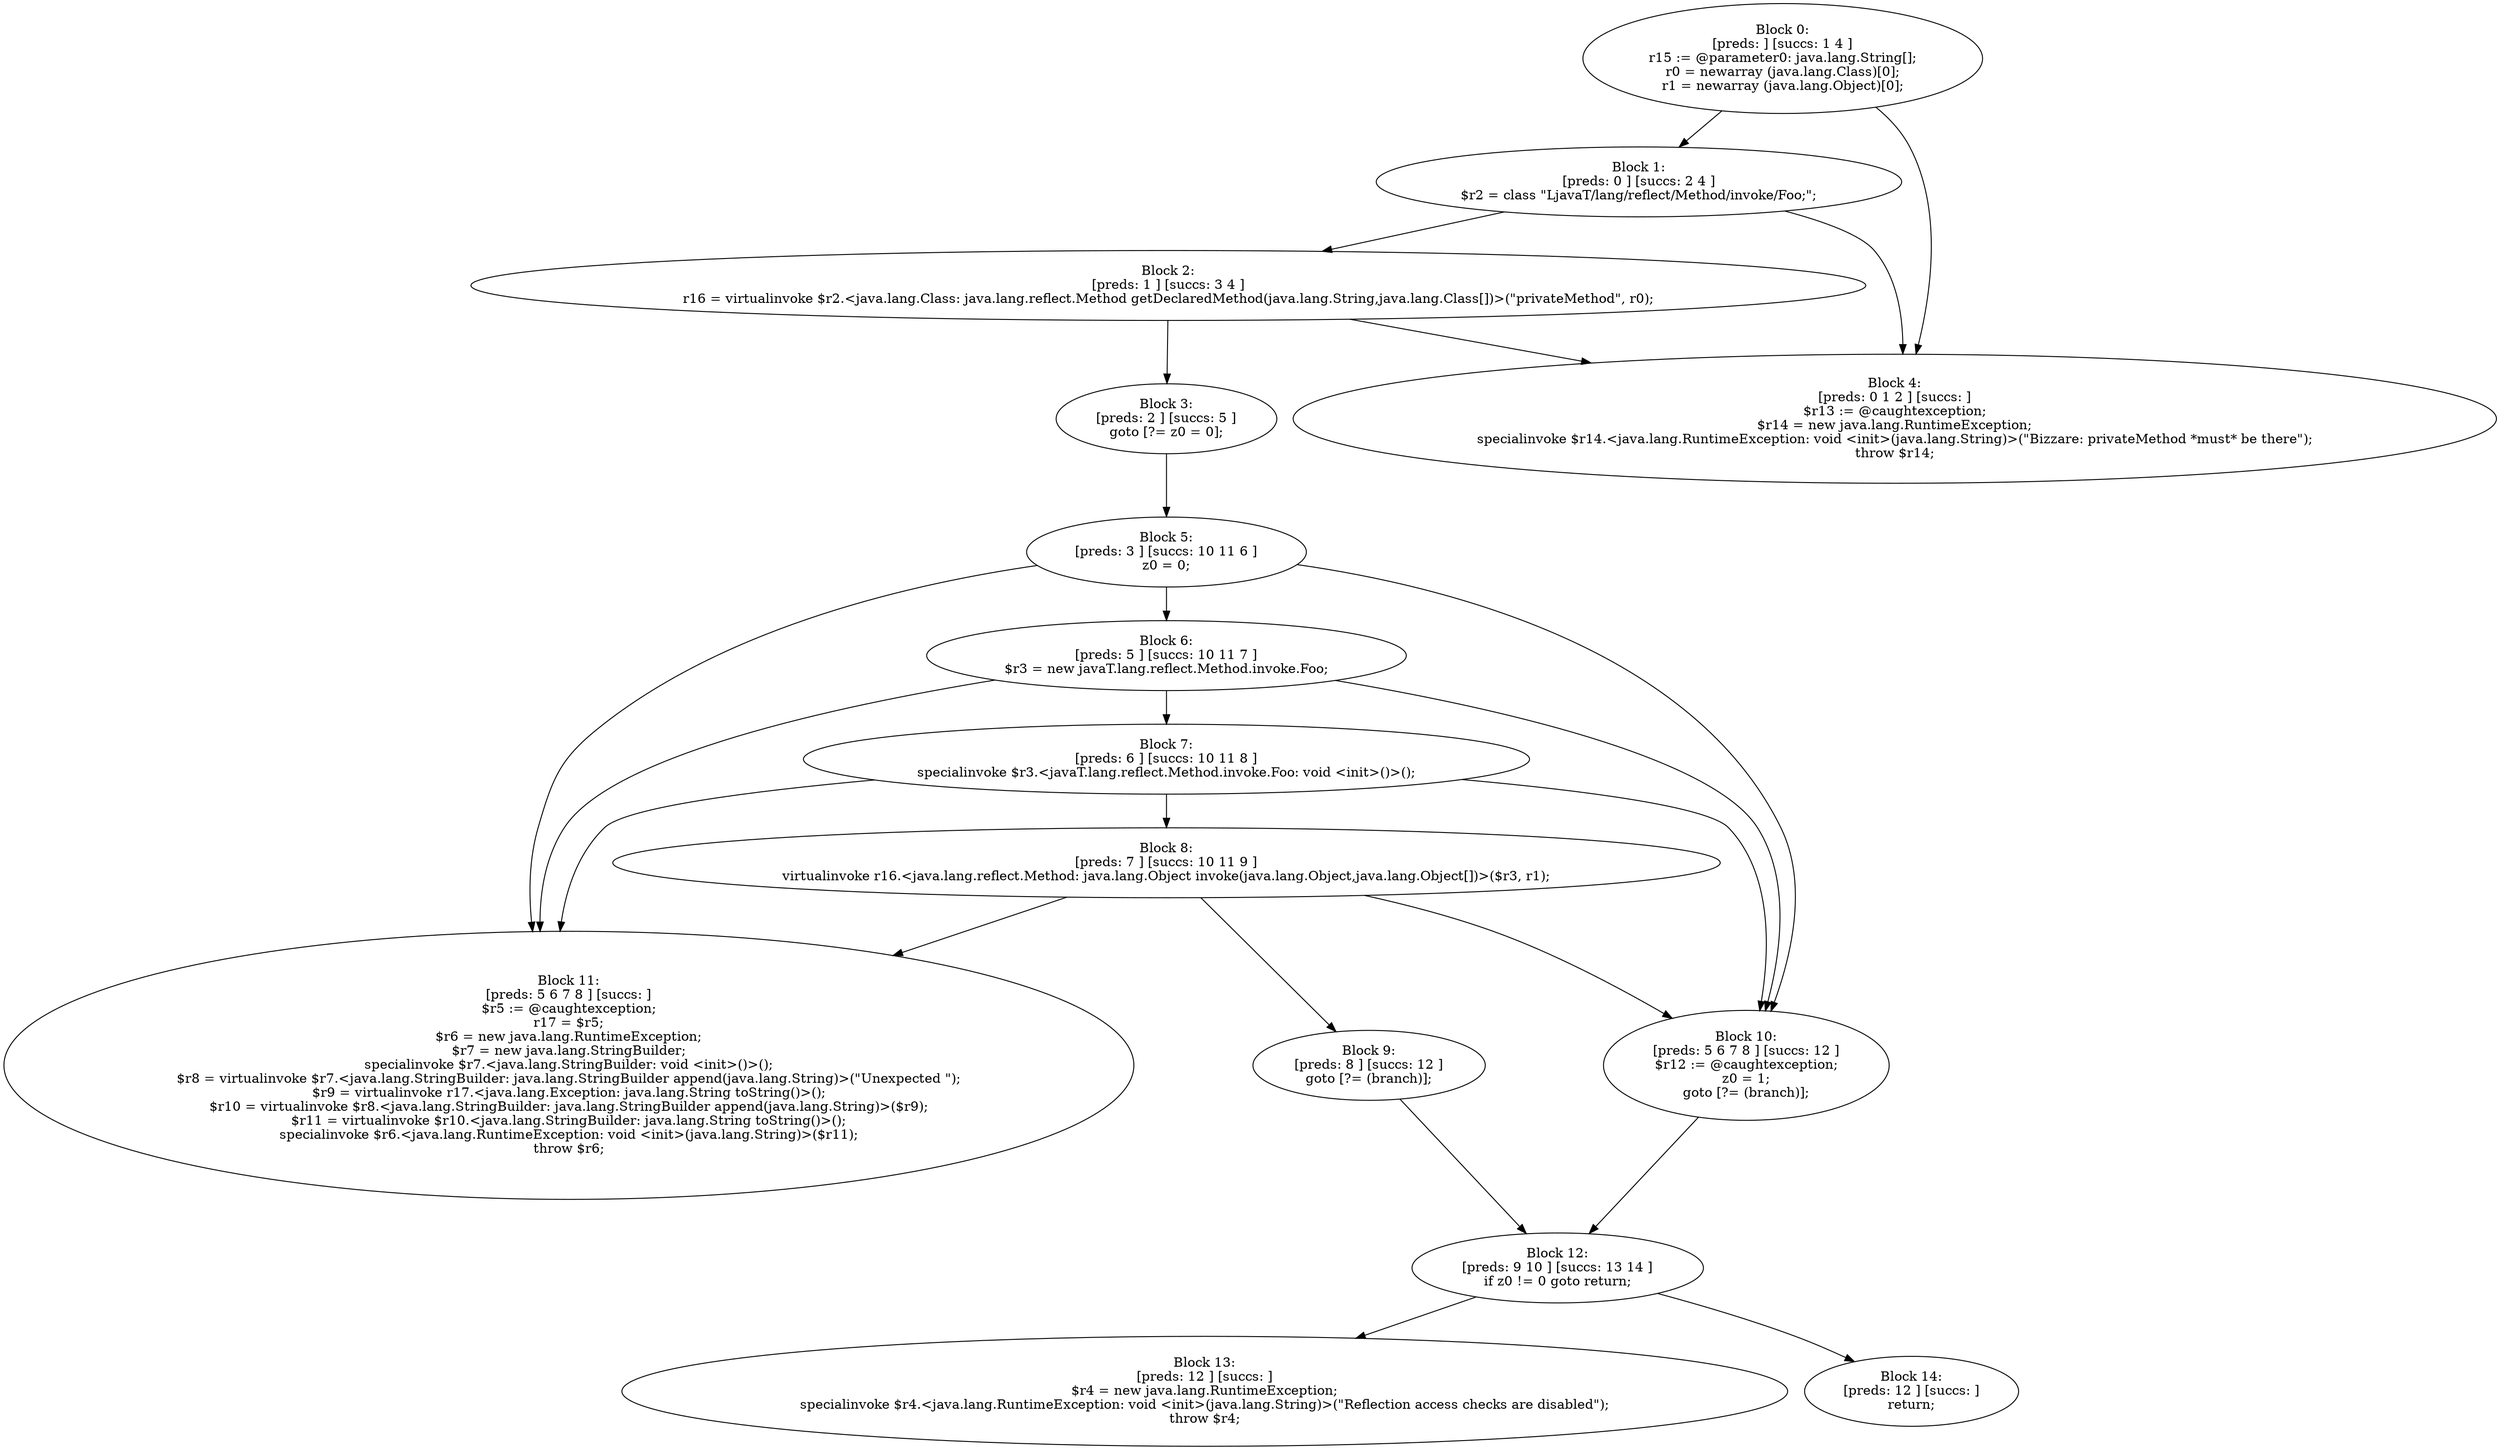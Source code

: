 digraph "unitGraph" {
    "Block 0:
[preds: ] [succs: 1 4 ]
r15 := @parameter0: java.lang.String[];
r0 = newarray (java.lang.Class)[0];
r1 = newarray (java.lang.Object)[0];
"
    "Block 1:
[preds: 0 ] [succs: 2 4 ]
$r2 = class \"LjavaT/lang/reflect/Method/invoke/Foo;\";
"
    "Block 2:
[preds: 1 ] [succs: 3 4 ]
r16 = virtualinvoke $r2.<java.lang.Class: java.lang.reflect.Method getDeclaredMethod(java.lang.String,java.lang.Class[])>(\"privateMethod\", r0);
"
    "Block 3:
[preds: 2 ] [succs: 5 ]
goto [?= z0 = 0];
"
    "Block 4:
[preds: 0 1 2 ] [succs: ]
$r13 := @caughtexception;
$r14 = new java.lang.RuntimeException;
specialinvoke $r14.<java.lang.RuntimeException: void <init>(java.lang.String)>(\"Bizzare: privateMethod *must* be there\");
throw $r14;
"
    "Block 5:
[preds: 3 ] [succs: 10 11 6 ]
z0 = 0;
"
    "Block 6:
[preds: 5 ] [succs: 10 11 7 ]
$r3 = new javaT.lang.reflect.Method.invoke.Foo;
"
    "Block 7:
[preds: 6 ] [succs: 10 11 8 ]
specialinvoke $r3.<javaT.lang.reflect.Method.invoke.Foo: void <init>()>();
"
    "Block 8:
[preds: 7 ] [succs: 10 11 9 ]
virtualinvoke r16.<java.lang.reflect.Method: java.lang.Object invoke(java.lang.Object,java.lang.Object[])>($r3, r1);
"
    "Block 9:
[preds: 8 ] [succs: 12 ]
goto [?= (branch)];
"
    "Block 10:
[preds: 5 6 7 8 ] [succs: 12 ]
$r12 := @caughtexception;
z0 = 1;
goto [?= (branch)];
"
    "Block 11:
[preds: 5 6 7 8 ] [succs: ]
$r5 := @caughtexception;
r17 = $r5;
$r6 = new java.lang.RuntimeException;
$r7 = new java.lang.StringBuilder;
specialinvoke $r7.<java.lang.StringBuilder: void <init>()>();
$r8 = virtualinvoke $r7.<java.lang.StringBuilder: java.lang.StringBuilder append(java.lang.String)>(\"Unexpected \");
$r9 = virtualinvoke r17.<java.lang.Exception: java.lang.String toString()>();
$r10 = virtualinvoke $r8.<java.lang.StringBuilder: java.lang.StringBuilder append(java.lang.String)>($r9);
$r11 = virtualinvoke $r10.<java.lang.StringBuilder: java.lang.String toString()>();
specialinvoke $r6.<java.lang.RuntimeException: void <init>(java.lang.String)>($r11);
throw $r6;
"
    "Block 12:
[preds: 9 10 ] [succs: 13 14 ]
if z0 != 0 goto return;
"
    "Block 13:
[preds: 12 ] [succs: ]
$r4 = new java.lang.RuntimeException;
specialinvoke $r4.<java.lang.RuntimeException: void <init>(java.lang.String)>(\"Reflection access checks are disabled\");
throw $r4;
"
    "Block 14:
[preds: 12 ] [succs: ]
return;
"
    "Block 0:
[preds: ] [succs: 1 4 ]
r15 := @parameter0: java.lang.String[];
r0 = newarray (java.lang.Class)[0];
r1 = newarray (java.lang.Object)[0];
"->"Block 1:
[preds: 0 ] [succs: 2 4 ]
$r2 = class \"LjavaT/lang/reflect/Method/invoke/Foo;\";
";
    "Block 0:
[preds: ] [succs: 1 4 ]
r15 := @parameter0: java.lang.String[];
r0 = newarray (java.lang.Class)[0];
r1 = newarray (java.lang.Object)[0];
"->"Block 4:
[preds: 0 1 2 ] [succs: ]
$r13 := @caughtexception;
$r14 = new java.lang.RuntimeException;
specialinvoke $r14.<java.lang.RuntimeException: void <init>(java.lang.String)>(\"Bizzare: privateMethod *must* be there\");
throw $r14;
";
    "Block 1:
[preds: 0 ] [succs: 2 4 ]
$r2 = class \"LjavaT/lang/reflect/Method/invoke/Foo;\";
"->"Block 2:
[preds: 1 ] [succs: 3 4 ]
r16 = virtualinvoke $r2.<java.lang.Class: java.lang.reflect.Method getDeclaredMethod(java.lang.String,java.lang.Class[])>(\"privateMethod\", r0);
";
    "Block 1:
[preds: 0 ] [succs: 2 4 ]
$r2 = class \"LjavaT/lang/reflect/Method/invoke/Foo;\";
"->"Block 4:
[preds: 0 1 2 ] [succs: ]
$r13 := @caughtexception;
$r14 = new java.lang.RuntimeException;
specialinvoke $r14.<java.lang.RuntimeException: void <init>(java.lang.String)>(\"Bizzare: privateMethod *must* be there\");
throw $r14;
";
    "Block 2:
[preds: 1 ] [succs: 3 4 ]
r16 = virtualinvoke $r2.<java.lang.Class: java.lang.reflect.Method getDeclaredMethod(java.lang.String,java.lang.Class[])>(\"privateMethod\", r0);
"->"Block 3:
[preds: 2 ] [succs: 5 ]
goto [?= z0 = 0];
";
    "Block 2:
[preds: 1 ] [succs: 3 4 ]
r16 = virtualinvoke $r2.<java.lang.Class: java.lang.reflect.Method getDeclaredMethod(java.lang.String,java.lang.Class[])>(\"privateMethod\", r0);
"->"Block 4:
[preds: 0 1 2 ] [succs: ]
$r13 := @caughtexception;
$r14 = new java.lang.RuntimeException;
specialinvoke $r14.<java.lang.RuntimeException: void <init>(java.lang.String)>(\"Bizzare: privateMethod *must* be there\");
throw $r14;
";
    "Block 3:
[preds: 2 ] [succs: 5 ]
goto [?= z0 = 0];
"->"Block 5:
[preds: 3 ] [succs: 10 11 6 ]
z0 = 0;
";
    "Block 5:
[preds: 3 ] [succs: 10 11 6 ]
z0 = 0;
"->"Block 10:
[preds: 5 6 7 8 ] [succs: 12 ]
$r12 := @caughtexception;
z0 = 1;
goto [?= (branch)];
";
    "Block 5:
[preds: 3 ] [succs: 10 11 6 ]
z0 = 0;
"->"Block 11:
[preds: 5 6 7 8 ] [succs: ]
$r5 := @caughtexception;
r17 = $r5;
$r6 = new java.lang.RuntimeException;
$r7 = new java.lang.StringBuilder;
specialinvoke $r7.<java.lang.StringBuilder: void <init>()>();
$r8 = virtualinvoke $r7.<java.lang.StringBuilder: java.lang.StringBuilder append(java.lang.String)>(\"Unexpected \");
$r9 = virtualinvoke r17.<java.lang.Exception: java.lang.String toString()>();
$r10 = virtualinvoke $r8.<java.lang.StringBuilder: java.lang.StringBuilder append(java.lang.String)>($r9);
$r11 = virtualinvoke $r10.<java.lang.StringBuilder: java.lang.String toString()>();
specialinvoke $r6.<java.lang.RuntimeException: void <init>(java.lang.String)>($r11);
throw $r6;
";
    "Block 5:
[preds: 3 ] [succs: 10 11 6 ]
z0 = 0;
"->"Block 6:
[preds: 5 ] [succs: 10 11 7 ]
$r3 = new javaT.lang.reflect.Method.invoke.Foo;
";
    "Block 6:
[preds: 5 ] [succs: 10 11 7 ]
$r3 = new javaT.lang.reflect.Method.invoke.Foo;
"->"Block 10:
[preds: 5 6 7 8 ] [succs: 12 ]
$r12 := @caughtexception;
z0 = 1;
goto [?= (branch)];
";
    "Block 6:
[preds: 5 ] [succs: 10 11 7 ]
$r3 = new javaT.lang.reflect.Method.invoke.Foo;
"->"Block 11:
[preds: 5 6 7 8 ] [succs: ]
$r5 := @caughtexception;
r17 = $r5;
$r6 = new java.lang.RuntimeException;
$r7 = new java.lang.StringBuilder;
specialinvoke $r7.<java.lang.StringBuilder: void <init>()>();
$r8 = virtualinvoke $r7.<java.lang.StringBuilder: java.lang.StringBuilder append(java.lang.String)>(\"Unexpected \");
$r9 = virtualinvoke r17.<java.lang.Exception: java.lang.String toString()>();
$r10 = virtualinvoke $r8.<java.lang.StringBuilder: java.lang.StringBuilder append(java.lang.String)>($r9);
$r11 = virtualinvoke $r10.<java.lang.StringBuilder: java.lang.String toString()>();
specialinvoke $r6.<java.lang.RuntimeException: void <init>(java.lang.String)>($r11);
throw $r6;
";
    "Block 6:
[preds: 5 ] [succs: 10 11 7 ]
$r3 = new javaT.lang.reflect.Method.invoke.Foo;
"->"Block 7:
[preds: 6 ] [succs: 10 11 8 ]
specialinvoke $r3.<javaT.lang.reflect.Method.invoke.Foo: void <init>()>();
";
    "Block 7:
[preds: 6 ] [succs: 10 11 8 ]
specialinvoke $r3.<javaT.lang.reflect.Method.invoke.Foo: void <init>()>();
"->"Block 10:
[preds: 5 6 7 8 ] [succs: 12 ]
$r12 := @caughtexception;
z0 = 1;
goto [?= (branch)];
";
    "Block 7:
[preds: 6 ] [succs: 10 11 8 ]
specialinvoke $r3.<javaT.lang.reflect.Method.invoke.Foo: void <init>()>();
"->"Block 11:
[preds: 5 6 7 8 ] [succs: ]
$r5 := @caughtexception;
r17 = $r5;
$r6 = new java.lang.RuntimeException;
$r7 = new java.lang.StringBuilder;
specialinvoke $r7.<java.lang.StringBuilder: void <init>()>();
$r8 = virtualinvoke $r7.<java.lang.StringBuilder: java.lang.StringBuilder append(java.lang.String)>(\"Unexpected \");
$r9 = virtualinvoke r17.<java.lang.Exception: java.lang.String toString()>();
$r10 = virtualinvoke $r8.<java.lang.StringBuilder: java.lang.StringBuilder append(java.lang.String)>($r9);
$r11 = virtualinvoke $r10.<java.lang.StringBuilder: java.lang.String toString()>();
specialinvoke $r6.<java.lang.RuntimeException: void <init>(java.lang.String)>($r11);
throw $r6;
";
    "Block 7:
[preds: 6 ] [succs: 10 11 8 ]
specialinvoke $r3.<javaT.lang.reflect.Method.invoke.Foo: void <init>()>();
"->"Block 8:
[preds: 7 ] [succs: 10 11 9 ]
virtualinvoke r16.<java.lang.reflect.Method: java.lang.Object invoke(java.lang.Object,java.lang.Object[])>($r3, r1);
";
    "Block 8:
[preds: 7 ] [succs: 10 11 9 ]
virtualinvoke r16.<java.lang.reflect.Method: java.lang.Object invoke(java.lang.Object,java.lang.Object[])>($r3, r1);
"->"Block 10:
[preds: 5 6 7 8 ] [succs: 12 ]
$r12 := @caughtexception;
z0 = 1;
goto [?= (branch)];
";
    "Block 8:
[preds: 7 ] [succs: 10 11 9 ]
virtualinvoke r16.<java.lang.reflect.Method: java.lang.Object invoke(java.lang.Object,java.lang.Object[])>($r3, r1);
"->"Block 11:
[preds: 5 6 7 8 ] [succs: ]
$r5 := @caughtexception;
r17 = $r5;
$r6 = new java.lang.RuntimeException;
$r7 = new java.lang.StringBuilder;
specialinvoke $r7.<java.lang.StringBuilder: void <init>()>();
$r8 = virtualinvoke $r7.<java.lang.StringBuilder: java.lang.StringBuilder append(java.lang.String)>(\"Unexpected \");
$r9 = virtualinvoke r17.<java.lang.Exception: java.lang.String toString()>();
$r10 = virtualinvoke $r8.<java.lang.StringBuilder: java.lang.StringBuilder append(java.lang.String)>($r9);
$r11 = virtualinvoke $r10.<java.lang.StringBuilder: java.lang.String toString()>();
specialinvoke $r6.<java.lang.RuntimeException: void <init>(java.lang.String)>($r11);
throw $r6;
";
    "Block 8:
[preds: 7 ] [succs: 10 11 9 ]
virtualinvoke r16.<java.lang.reflect.Method: java.lang.Object invoke(java.lang.Object,java.lang.Object[])>($r3, r1);
"->"Block 9:
[preds: 8 ] [succs: 12 ]
goto [?= (branch)];
";
    "Block 9:
[preds: 8 ] [succs: 12 ]
goto [?= (branch)];
"->"Block 12:
[preds: 9 10 ] [succs: 13 14 ]
if z0 != 0 goto return;
";
    "Block 10:
[preds: 5 6 7 8 ] [succs: 12 ]
$r12 := @caughtexception;
z0 = 1;
goto [?= (branch)];
"->"Block 12:
[preds: 9 10 ] [succs: 13 14 ]
if z0 != 0 goto return;
";
    "Block 12:
[preds: 9 10 ] [succs: 13 14 ]
if z0 != 0 goto return;
"->"Block 13:
[preds: 12 ] [succs: ]
$r4 = new java.lang.RuntimeException;
specialinvoke $r4.<java.lang.RuntimeException: void <init>(java.lang.String)>(\"Reflection access checks are disabled\");
throw $r4;
";
    "Block 12:
[preds: 9 10 ] [succs: 13 14 ]
if z0 != 0 goto return;
"->"Block 14:
[preds: 12 ] [succs: ]
return;
";
}
